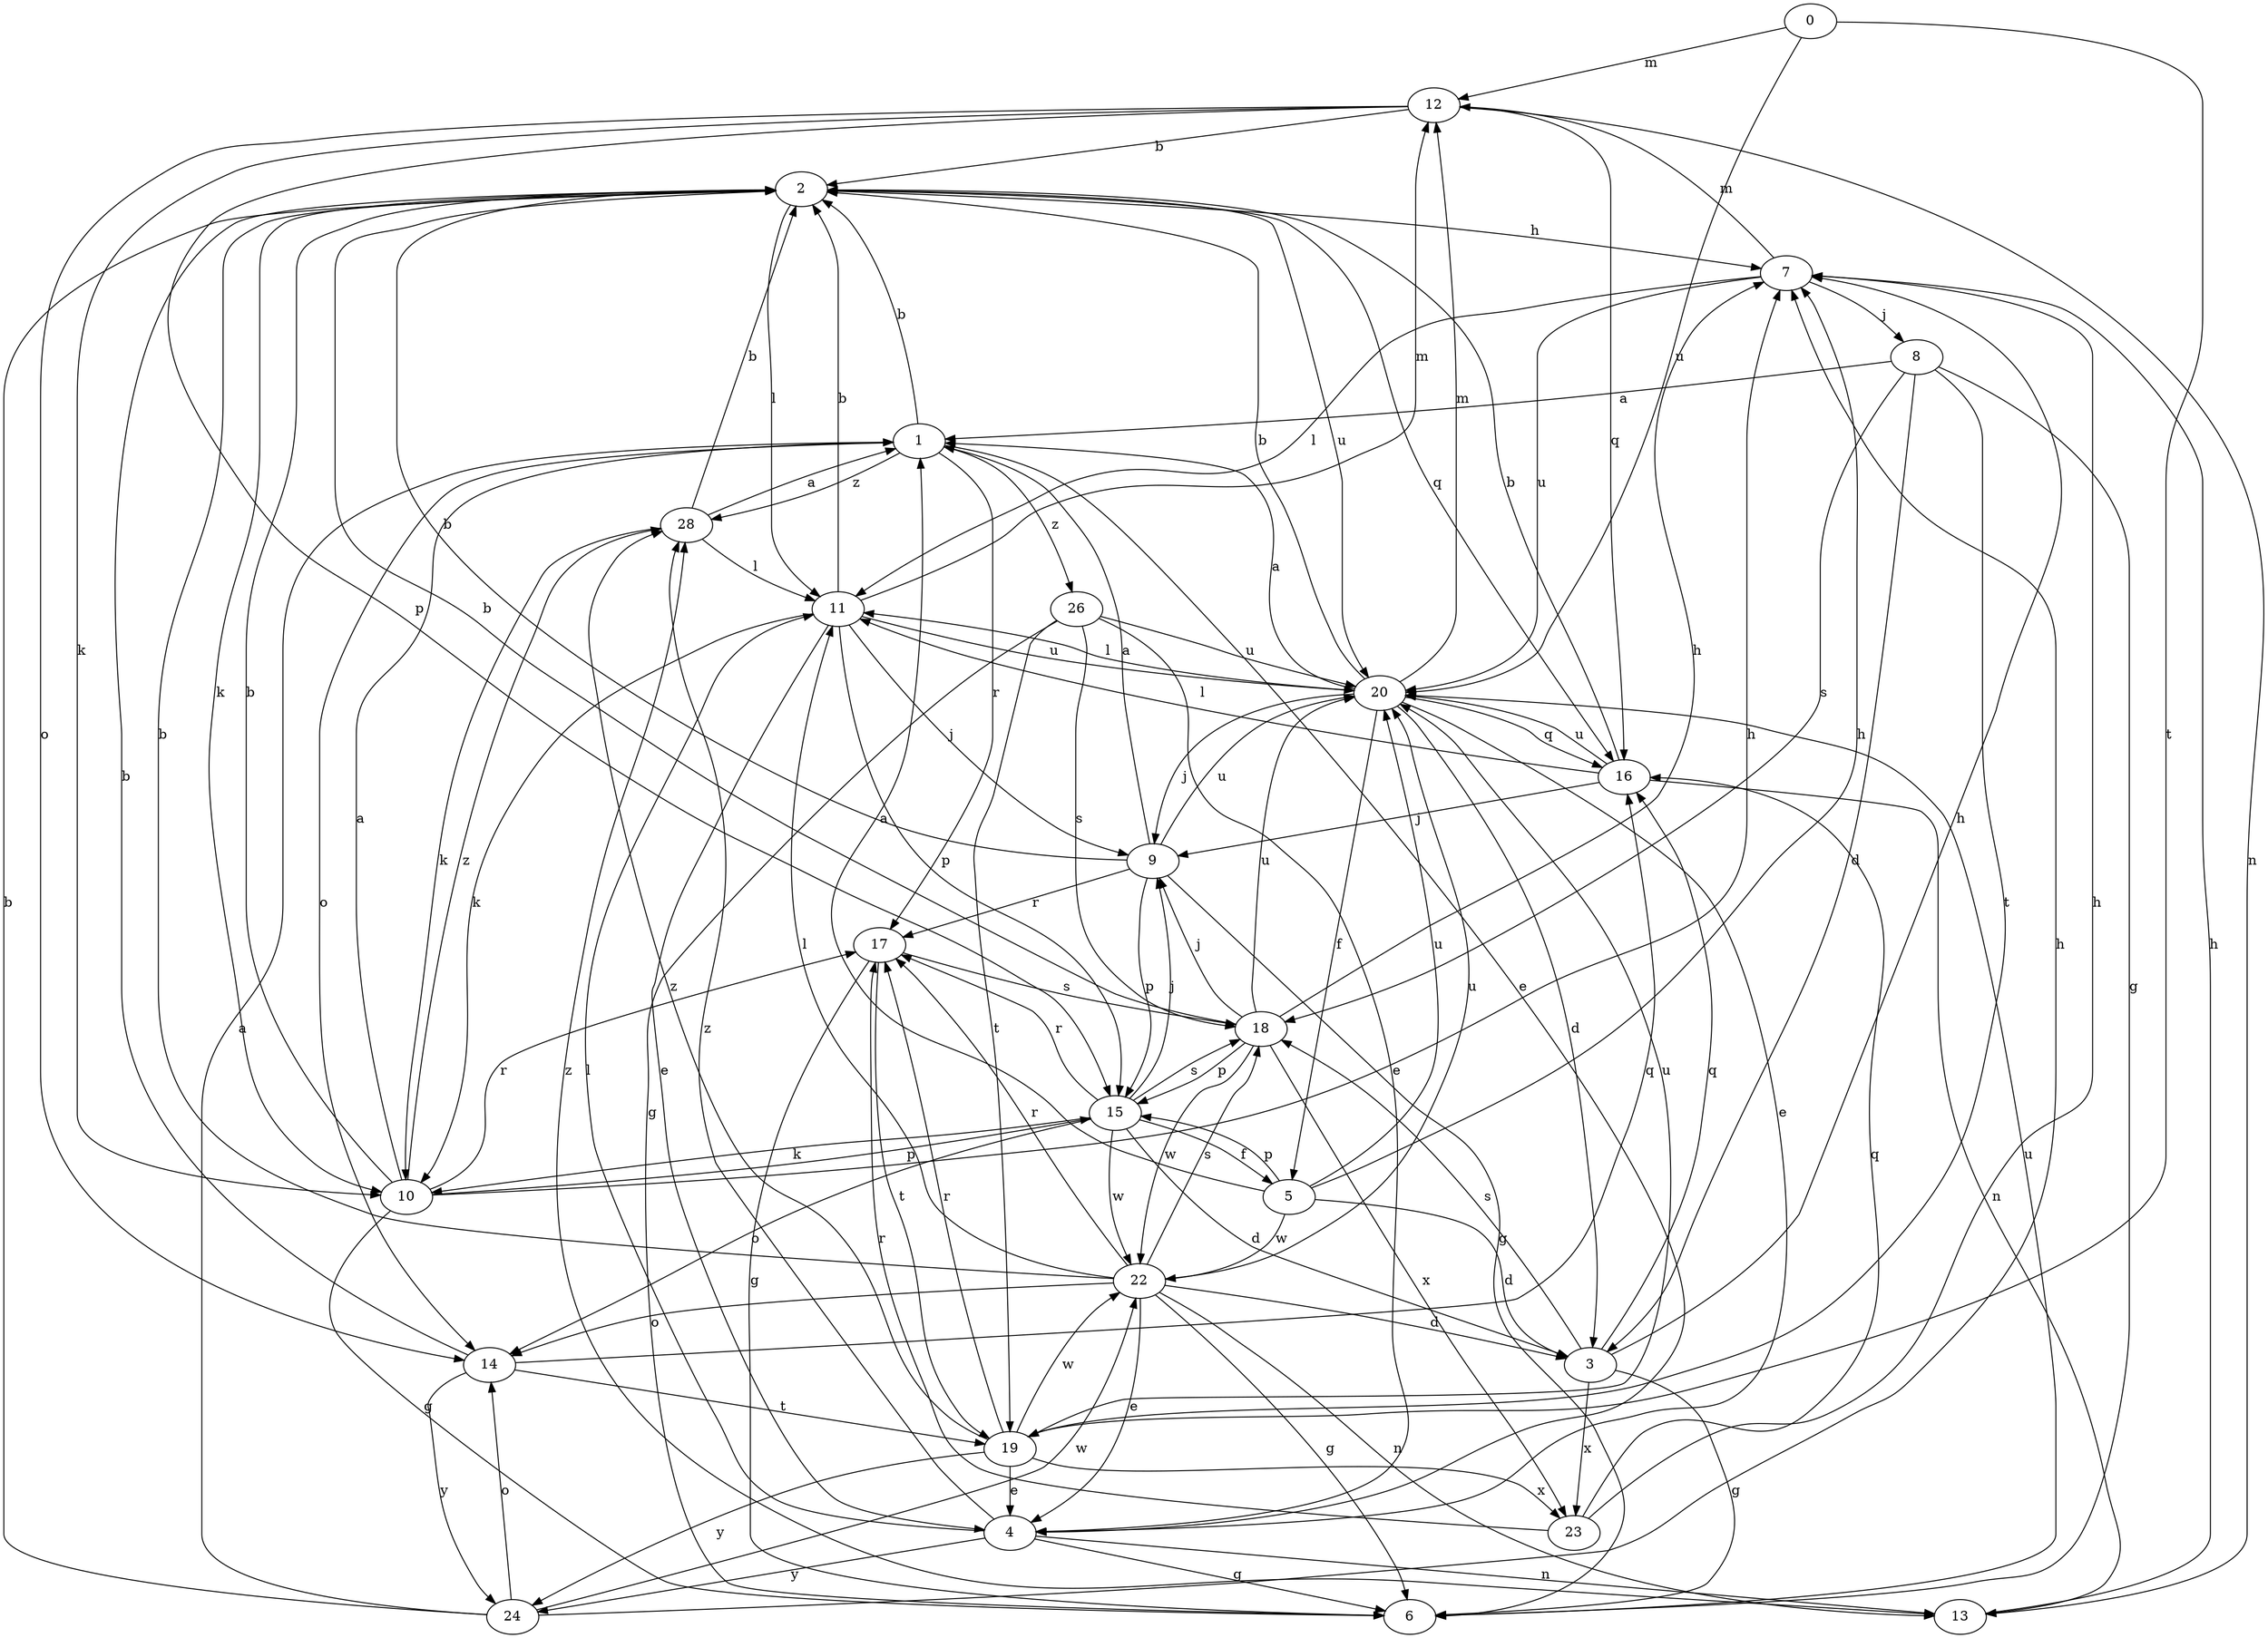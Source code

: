 strict digraph  {
0;
1;
2;
3;
4;
5;
6;
7;
8;
9;
10;
11;
12;
13;
14;
15;
16;
17;
18;
19;
20;
22;
23;
24;
26;
28;
0 -> 12  [label=m];
0 -> 19  [label=t];
0 -> 20  [label=u];
1 -> 2  [label=b];
1 -> 4  [label=e];
1 -> 14  [label=o];
1 -> 17  [label=r];
1 -> 26  [label=z];
1 -> 28  [label=z];
2 -> 7  [label=h];
2 -> 10  [label=k];
2 -> 11  [label=l];
2 -> 16  [label=q];
2 -> 20  [label=u];
3 -> 6  [label=g];
3 -> 7  [label=h];
3 -> 16  [label=q];
3 -> 18  [label=s];
3 -> 23  [label=x];
4 -> 6  [label=g];
4 -> 11  [label=l];
4 -> 13  [label=n];
4 -> 24  [label=y];
4 -> 28  [label=z];
5 -> 1  [label=a];
5 -> 3  [label=d];
5 -> 7  [label=h];
5 -> 15  [label=p];
5 -> 20  [label=u];
5 -> 22  [label=w];
6 -> 20  [label=u];
7 -> 8  [label=j];
7 -> 11  [label=l];
7 -> 12  [label=m];
7 -> 20  [label=u];
8 -> 1  [label=a];
8 -> 3  [label=d];
8 -> 6  [label=g];
8 -> 18  [label=s];
8 -> 19  [label=t];
9 -> 1  [label=a];
9 -> 2  [label=b];
9 -> 6  [label=g];
9 -> 15  [label=p];
9 -> 17  [label=r];
9 -> 20  [label=u];
10 -> 1  [label=a];
10 -> 2  [label=b];
10 -> 6  [label=g];
10 -> 7  [label=h];
10 -> 15  [label=p];
10 -> 17  [label=r];
10 -> 28  [label=z];
11 -> 2  [label=b];
11 -> 4  [label=e];
11 -> 9  [label=j];
11 -> 10  [label=k];
11 -> 12  [label=m];
11 -> 15  [label=p];
11 -> 20  [label=u];
12 -> 2  [label=b];
12 -> 10  [label=k];
12 -> 13  [label=n];
12 -> 14  [label=o];
12 -> 15  [label=p];
12 -> 16  [label=q];
13 -> 7  [label=h];
13 -> 28  [label=z];
14 -> 2  [label=b];
14 -> 16  [label=q];
14 -> 19  [label=t];
14 -> 24  [label=y];
15 -> 3  [label=d];
15 -> 5  [label=f];
15 -> 9  [label=j];
15 -> 10  [label=k];
15 -> 14  [label=o];
15 -> 17  [label=r];
15 -> 18  [label=s];
15 -> 22  [label=w];
16 -> 2  [label=b];
16 -> 9  [label=j];
16 -> 11  [label=l];
16 -> 13  [label=n];
16 -> 20  [label=u];
17 -> 6  [label=g];
17 -> 18  [label=s];
17 -> 19  [label=t];
18 -> 2  [label=b];
18 -> 7  [label=h];
18 -> 9  [label=j];
18 -> 15  [label=p];
18 -> 20  [label=u];
18 -> 22  [label=w];
18 -> 23  [label=x];
19 -> 4  [label=e];
19 -> 17  [label=r];
19 -> 20  [label=u];
19 -> 22  [label=w];
19 -> 23  [label=x];
19 -> 24  [label=y];
19 -> 28  [label=z];
20 -> 1  [label=a];
20 -> 2  [label=b];
20 -> 3  [label=d];
20 -> 4  [label=e];
20 -> 5  [label=f];
20 -> 9  [label=j];
20 -> 11  [label=l];
20 -> 12  [label=m];
20 -> 16  [label=q];
22 -> 2  [label=b];
22 -> 3  [label=d];
22 -> 4  [label=e];
22 -> 6  [label=g];
22 -> 11  [label=l];
22 -> 13  [label=n];
22 -> 14  [label=o];
22 -> 17  [label=r];
22 -> 18  [label=s];
22 -> 20  [label=u];
23 -> 7  [label=h];
23 -> 16  [label=q];
23 -> 17  [label=r];
24 -> 1  [label=a];
24 -> 2  [label=b];
24 -> 7  [label=h];
24 -> 14  [label=o];
24 -> 22  [label=w];
26 -> 4  [label=e];
26 -> 6  [label=g];
26 -> 18  [label=s];
26 -> 19  [label=t];
26 -> 20  [label=u];
28 -> 1  [label=a];
28 -> 2  [label=b];
28 -> 10  [label=k];
28 -> 11  [label=l];
}
